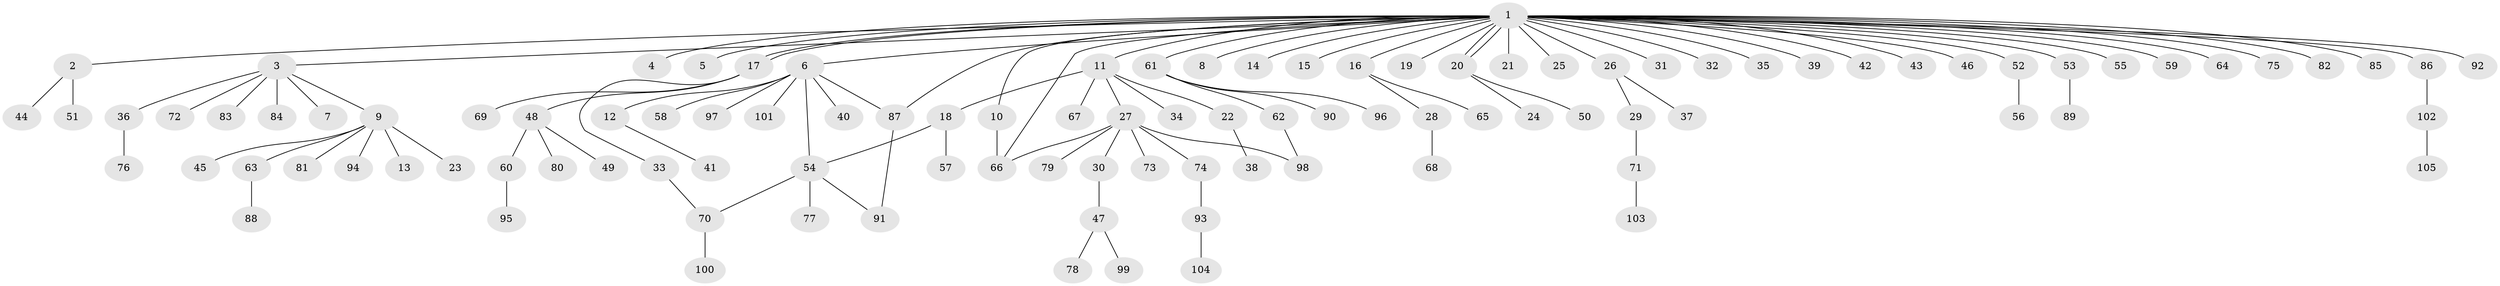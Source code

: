 // coarse degree distribution, {37: 0.012195121951219513, 2: 0.17073170731707318, 6: 0.036585365853658534, 1: 0.6707317073170732, 8: 0.012195121951219513, 7: 0.012195121951219513, 5: 0.012195121951219513, 3: 0.04878048780487805, 4: 0.024390243902439025}
// Generated by graph-tools (version 1.1) at 2025/41/03/06/25 10:41:49]
// undirected, 105 vertices, 113 edges
graph export_dot {
graph [start="1"]
  node [color=gray90,style=filled];
  1;
  2;
  3;
  4;
  5;
  6;
  7;
  8;
  9;
  10;
  11;
  12;
  13;
  14;
  15;
  16;
  17;
  18;
  19;
  20;
  21;
  22;
  23;
  24;
  25;
  26;
  27;
  28;
  29;
  30;
  31;
  32;
  33;
  34;
  35;
  36;
  37;
  38;
  39;
  40;
  41;
  42;
  43;
  44;
  45;
  46;
  47;
  48;
  49;
  50;
  51;
  52;
  53;
  54;
  55;
  56;
  57;
  58;
  59;
  60;
  61;
  62;
  63;
  64;
  65;
  66;
  67;
  68;
  69;
  70;
  71;
  72;
  73;
  74;
  75;
  76;
  77;
  78;
  79;
  80;
  81;
  82;
  83;
  84;
  85;
  86;
  87;
  88;
  89;
  90;
  91;
  92;
  93;
  94;
  95;
  96;
  97;
  98;
  99;
  100;
  101;
  102;
  103;
  104;
  105;
  1 -- 2;
  1 -- 3;
  1 -- 4;
  1 -- 5;
  1 -- 6;
  1 -- 8;
  1 -- 10;
  1 -- 11;
  1 -- 14;
  1 -- 15;
  1 -- 16;
  1 -- 17;
  1 -- 17;
  1 -- 19;
  1 -- 20;
  1 -- 20;
  1 -- 21;
  1 -- 25;
  1 -- 26;
  1 -- 31;
  1 -- 32;
  1 -- 35;
  1 -- 39;
  1 -- 42;
  1 -- 43;
  1 -- 46;
  1 -- 52;
  1 -- 53;
  1 -- 55;
  1 -- 59;
  1 -- 61;
  1 -- 64;
  1 -- 66;
  1 -- 75;
  1 -- 82;
  1 -- 85;
  1 -- 86;
  1 -- 87;
  1 -- 92;
  2 -- 44;
  2 -- 51;
  3 -- 7;
  3 -- 9;
  3 -- 36;
  3 -- 72;
  3 -- 83;
  3 -- 84;
  6 -- 12;
  6 -- 40;
  6 -- 54;
  6 -- 58;
  6 -- 87;
  6 -- 97;
  6 -- 101;
  9 -- 13;
  9 -- 23;
  9 -- 45;
  9 -- 63;
  9 -- 81;
  9 -- 94;
  10 -- 66;
  11 -- 18;
  11 -- 22;
  11 -- 27;
  11 -- 34;
  11 -- 67;
  12 -- 41;
  16 -- 28;
  16 -- 65;
  17 -- 33;
  17 -- 48;
  17 -- 69;
  18 -- 54;
  18 -- 57;
  20 -- 24;
  20 -- 50;
  22 -- 38;
  26 -- 29;
  26 -- 37;
  27 -- 30;
  27 -- 66;
  27 -- 73;
  27 -- 74;
  27 -- 79;
  27 -- 98;
  28 -- 68;
  29 -- 71;
  30 -- 47;
  33 -- 70;
  36 -- 76;
  47 -- 78;
  47 -- 99;
  48 -- 49;
  48 -- 60;
  48 -- 80;
  52 -- 56;
  53 -- 89;
  54 -- 70;
  54 -- 77;
  54 -- 91;
  60 -- 95;
  61 -- 62;
  61 -- 90;
  61 -- 96;
  62 -- 98;
  63 -- 88;
  70 -- 100;
  71 -- 103;
  74 -- 93;
  86 -- 102;
  87 -- 91;
  93 -- 104;
  102 -- 105;
}
